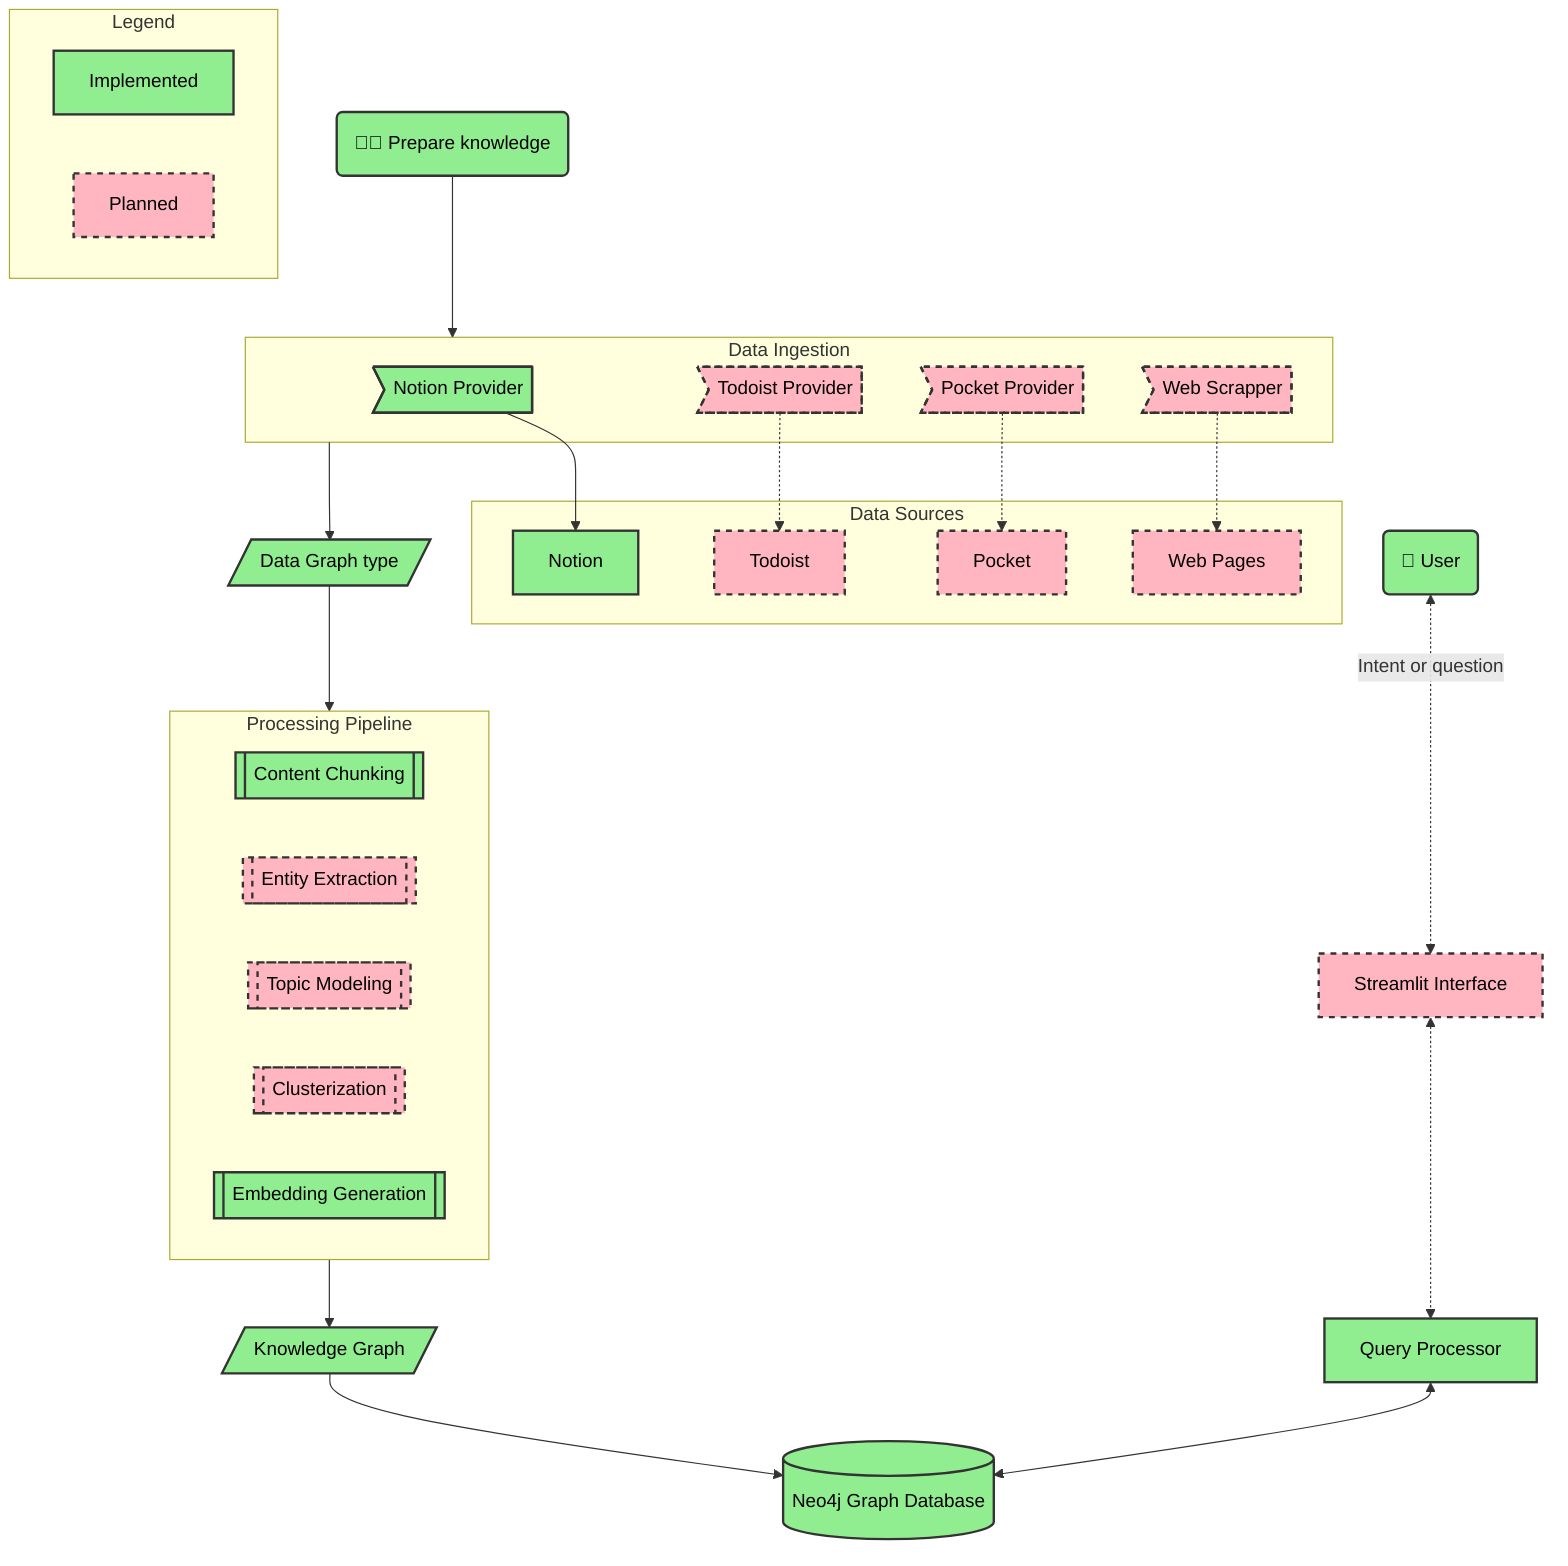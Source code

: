 flowchart TB
    subgraph DataSources ["Data Sources"]
        Notion["Notion"]
        Todoist["Todoist"]
        Pocket["Pocket"]
        Web["Web Pages"]
    end

    subgraph Ingestion ["Data Ingestion"]
        direction TB
        NotionProvider>"Notion Provider"]
        TodoistProvider>"Todoist Provider"]
        PocketProvider>"Pocket Provider"]
        WebProvider>"Web Scrapper"]
    end
    
    subgraph ProcessingPipeline ["Processing Pipeline"]
        direction LR
        Chunking[["Content Chunking"]]
        EntityExtraction[["Entity Extraction"]]
        TopicModeling[["Topic Modeling"]]
        Clusterization[["Clusterization"]]
        Embedding[["Embedding Generation"]]
    end

    UnifiedData[/Data Graph type/]

    KnowledgeGraph[/"Knowledge Graph"/]
    Neo4j[(Neo4j Graph Database)]
    
    QueryProcessor["Query Processor"]
    
    Interface["Streamlit Interface"]
    User("👤 User")
    Prepare("🧠📩 Prepare knowledge")


    %% Connections
    Prepare-->Ingestion
    NotionProvider-->Notion
    TodoistProvider-.->Todoist
    PocketProvider-.->Pocket
    WebProvider-.->Web
    Ingestion-->UnifiedData
    UnifiedData-->ProcessingPipeline
    ProcessingPipeline-->KnowledgeGraph
    KnowledgeGraph-->Neo4j
    QueryProcessor<-->Neo4j
    Interface<-.->QueryProcessor
    User<-.->|Intent or question|Interface


    %% Legend
    subgraph Legend
        direction LR
        Implemented["Implemented"]
        Future["Planned"]
    end

    %% Styling
    classDef implemented fill:#90EE90,stroke:#333,color:#000,stroke-width:2px;
    classDef future fill:#FFB6C1,stroke:#333,color:#000,stroke-width:2px,stroke-dasharray: 5 5;

    classDef api fill:#FFFF00,stroke:#333,color:#000,stroke-width:2px;

    class Prepare,Notion,NotionProvider,Chunking,Embedding,QueryProcessor,KnowledgeGraph,Neo4j,User,UnifiedData implemented;
    class Todoist,TodoistProvider,Pocket,PocketProvider,Web,WebProvider,EntityExtraction,TopicModeling,Clusterization,Interface future;
    class Implemented implemented;
    class Future future;